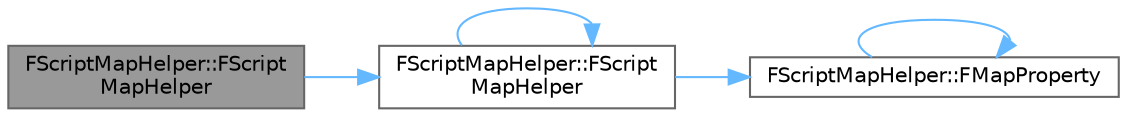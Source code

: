 digraph "FScriptMapHelper::FScriptMapHelper"
{
 // INTERACTIVE_SVG=YES
 // LATEX_PDF_SIZE
  bgcolor="transparent";
  edge [fontname=Helvetica,fontsize=10,labelfontname=Helvetica,labelfontsize=10];
  node [fontname=Helvetica,fontsize=10,shape=box,height=0.2,width=0.4];
  rankdir="LR";
  Node1 [id="Node000001",label="FScriptMapHelper::FScript\lMapHelper",height=0.2,width=0.4,color="gray40", fillcolor="grey60", style="filled", fontcolor="black",tooltip=" "];
  Node1 -> Node2 [id="edge1_Node000001_Node000002",color="steelblue1",style="solid",tooltip=" "];
  Node2 [id="Node000002",label="FScriptMapHelper::FScript\lMapHelper",height=0.2,width=0.4,color="grey40", fillcolor="white", style="filled",URL="$d4/d21/classFScriptMapHelper.html#afe165a9c3c69400cde839685685c96ec",tooltip="Constructor, brings together a property and an instance of the property located in memory."];
  Node2 -> Node2 [id="edge2_Node000002_Node000002",color="steelblue1",style="solid",tooltip=" "];
  Node2 -> Node3 [id="edge3_Node000002_Node000003",color="steelblue1",style="solid",tooltip=" "];
  Node3 [id="Node000003",label="FScriptMapHelper::FMapProperty",height=0.2,width=0.4,color="grey40", fillcolor="white", style="filled",URL="$d4/d21/classFScriptMapHelper.html#ae95d42c156d8acd778eca6af2fd0c5ab",tooltip=" "];
  Node3 -> Node3 [id="edge4_Node000003_Node000003",color="steelblue1",style="solid",tooltip=" "];
}
